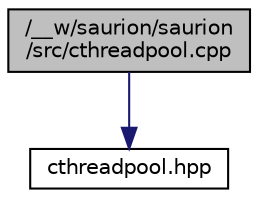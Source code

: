 digraph "/__w/saurion/saurion/src/cthreadpool.cpp"
{
 // LATEX_PDF_SIZE
  edge [fontname="Helvetica",fontsize="10",labelfontname="Helvetica",labelfontsize="10"];
  node [fontname="Helvetica",fontsize="10",shape=record];
  Node1 [label="/__w/saurion/saurion\l/src/cthreadpool.cpp",height=0.2,width=0.4,color="black", fillcolor="grey75", style="filled", fontcolor="black",tooltip=" "];
  Node1 -> Node2 [color="midnightblue",fontsize="10",style="solid",fontname="Helvetica"];
  Node2 [label="cthreadpool.hpp",height=0.2,width=0.4,color="black", fillcolor="white", style="filled",URL="$dc/d6b/cthreadpool_8hpp.html",tooltip=" "];
}
